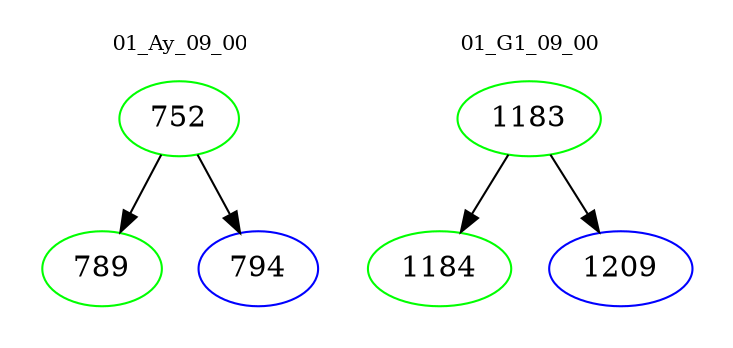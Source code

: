 digraph{
subgraph cluster_0 {
color = white
label = "01_Ay_09_00";
fontsize=10;
T0_752 [label="752", color="green"]
T0_752 -> T0_789 [color="black"]
T0_789 [label="789", color="green"]
T0_752 -> T0_794 [color="black"]
T0_794 [label="794", color="blue"]
}
subgraph cluster_1 {
color = white
label = "01_G1_09_00";
fontsize=10;
T1_1183 [label="1183", color="green"]
T1_1183 -> T1_1184 [color="black"]
T1_1184 [label="1184", color="green"]
T1_1183 -> T1_1209 [color="black"]
T1_1209 [label="1209", color="blue"]
}
}
